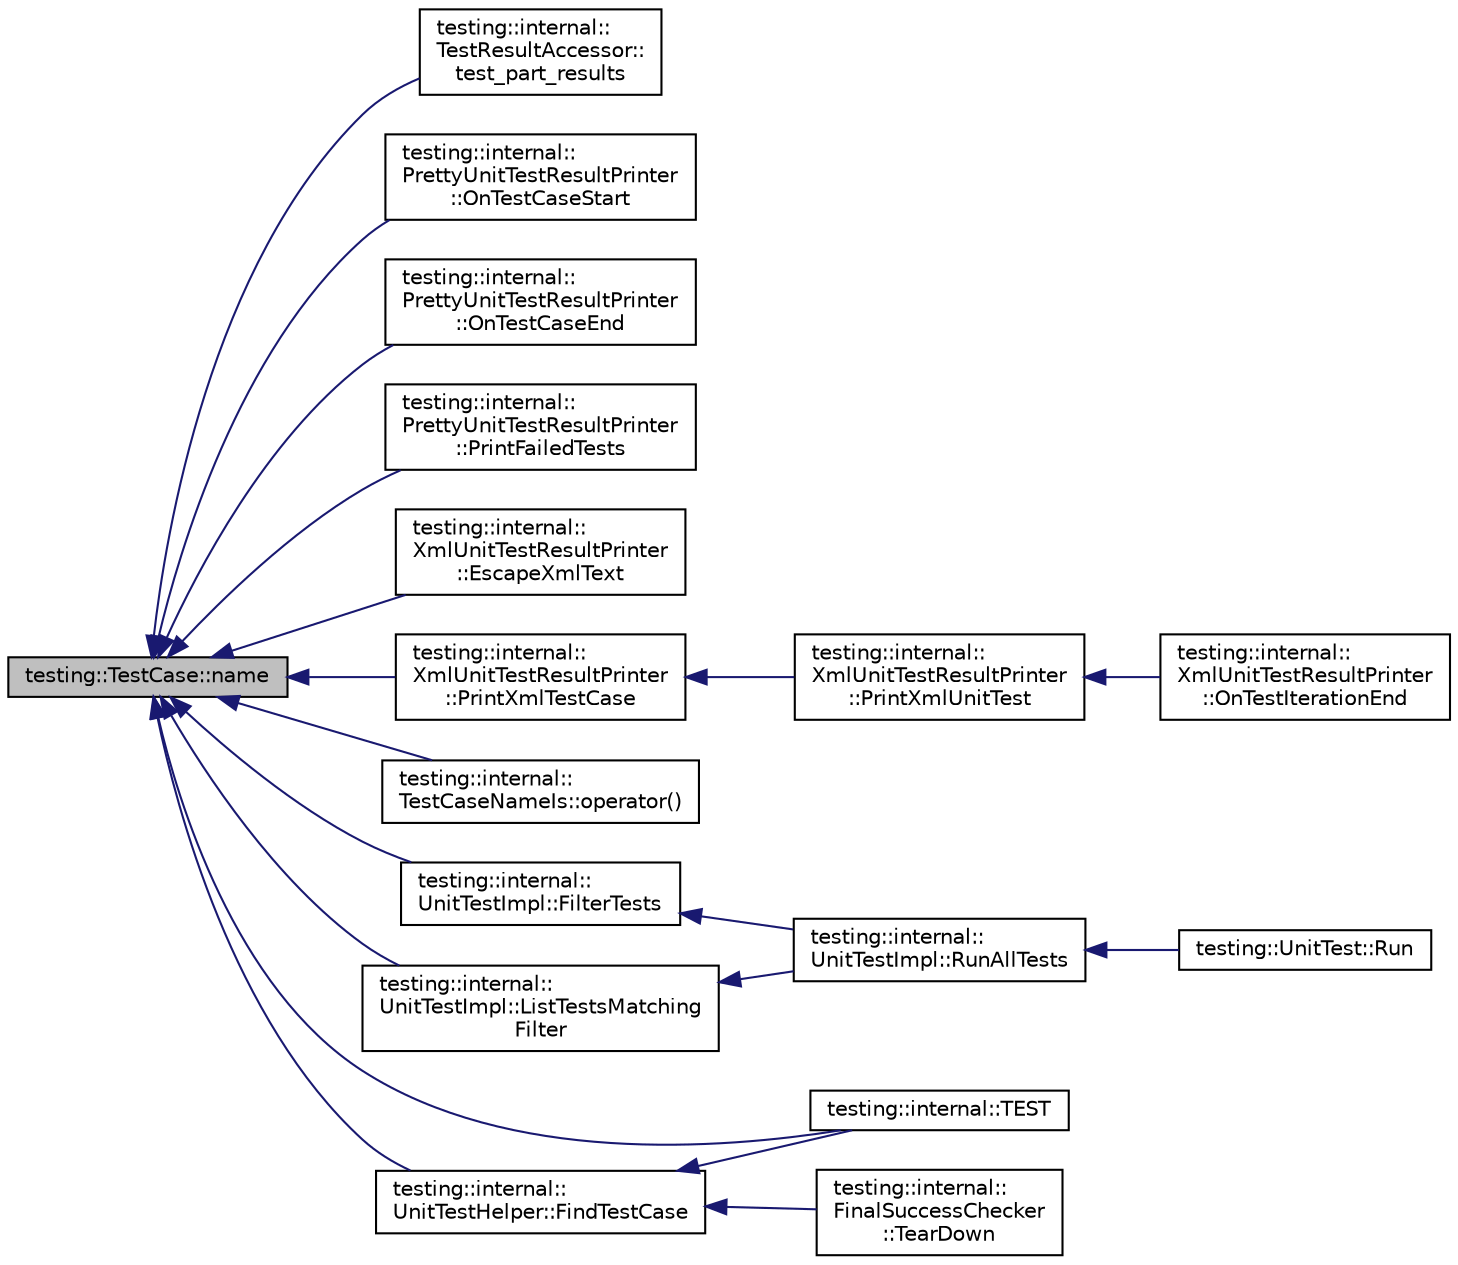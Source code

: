 digraph "testing::TestCase::name"
{
  edge [fontname="Helvetica",fontsize="10",labelfontname="Helvetica",labelfontsize="10"];
  node [fontname="Helvetica",fontsize="10",shape=record];
  rankdir="LR";
  Node83 [label="testing::TestCase::name",height=0.2,width=0.4,color="black", fillcolor="grey75", style="filled", fontcolor="black"];
  Node83 -> Node84 [dir="back",color="midnightblue",fontsize="10",style="solid",fontname="Helvetica"];
  Node84 [label="testing::internal::\lTestResultAccessor::\ltest_part_results",height=0.2,width=0.4,color="black", fillcolor="white", style="filled",URL="$d3/d42/classtesting_1_1internal_1_1_test_result_accessor.html#a55d771904317c1b0cc380104d175f1db"];
  Node83 -> Node85 [dir="back",color="midnightblue",fontsize="10",style="solid",fontname="Helvetica"];
  Node85 [label="testing::internal::\lPrettyUnitTestResultPrinter\l::OnTestCaseStart",height=0.2,width=0.4,color="black", fillcolor="white", style="filled",URL="$d7/d8b/classtesting_1_1internal_1_1_pretty_unit_test_result_printer.html#adcb68c729565d4bcdf8418a52902c3de"];
  Node83 -> Node86 [dir="back",color="midnightblue",fontsize="10",style="solid",fontname="Helvetica"];
  Node86 [label="testing::internal::\lPrettyUnitTestResultPrinter\l::OnTestCaseEnd",height=0.2,width=0.4,color="black", fillcolor="white", style="filled",URL="$d7/d8b/classtesting_1_1internal_1_1_pretty_unit_test_result_printer.html#a7a62fe58fa6f6aace813eb62b31e5a51"];
  Node83 -> Node87 [dir="back",color="midnightblue",fontsize="10",style="solid",fontname="Helvetica"];
  Node87 [label="testing::internal::\lPrettyUnitTestResultPrinter\l::PrintFailedTests",height=0.2,width=0.4,color="black", fillcolor="white", style="filled",URL="$d7/d8b/classtesting_1_1internal_1_1_pretty_unit_test_result_printer.html#aca5a9dc08998948e293b307d931b3f86"];
  Node83 -> Node88 [dir="back",color="midnightblue",fontsize="10",style="solid",fontname="Helvetica"];
  Node88 [label="testing::internal::\lXmlUnitTestResultPrinter\l::EscapeXmlText",height=0.2,width=0.4,color="black", fillcolor="white", style="filled",URL="$d3/dc6/classtesting_1_1internal_1_1_xml_unit_test_result_printer.html#a934486bda28e7013f2d07520d5098a31"];
  Node83 -> Node89 [dir="back",color="midnightblue",fontsize="10",style="solid",fontname="Helvetica"];
  Node89 [label="testing::internal::\lXmlUnitTestResultPrinter\l::PrintXmlTestCase",height=0.2,width=0.4,color="black", fillcolor="white", style="filled",URL="$d3/dc6/classtesting_1_1internal_1_1_xml_unit_test_result_printer.html#a7f7accabeac896d4271f36d24ca02dba"];
  Node89 -> Node90 [dir="back",color="midnightblue",fontsize="10",style="solid",fontname="Helvetica"];
  Node90 [label="testing::internal::\lXmlUnitTestResultPrinter\l::PrintXmlUnitTest",height=0.2,width=0.4,color="black", fillcolor="white", style="filled",URL="$d3/dc6/classtesting_1_1internal_1_1_xml_unit_test_result_printer.html#a3be1c8766241d0f34cdf59b45a52f73b"];
  Node90 -> Node91 [dir="back",color="midnightblue",fontsize="10",style="solid",fontname="Helvetica"];
  Node91 [label="testing::internal::\lXmlUnitTestResultPrinter\l::OnTestIterationEnd",height=0.2,width=0.4,color="black", fillcolor="white", style="filled",URL="$d3/dc6/classtesting_1_1internal_1_1_xml_unit_test_result_printer.html#a2ae986dd2f4f2aed31cc6f3bc8c56898"];
  Node83 -> Node92 [dir="back",color="midnightblue",fontsize="10",style="solid",fontname="Helvetica"];
  Node92 [label="testing::internal::\lTestCaseNameIs::operator()",height=0.2,width=0.4,color="black", fillcolor="white", style="filled",URL="$de/d6c/classtesting_1_1internal_1_1_test_case_name_is.html#aa96c4e9facbaa7043c8f0b34465d1eae"];
  Node83 -> Node93 [dir="back",color="midnightblue",fontsize="10",style="solid",fontname="Helvetica"];
  Node93 [label="testing::internal::\lUnitTestImpl::FilterTests",height=0.2,width=0.4,color="black", fillcolor="white", style="filled",URL="$d7/dda/classtesting_1_1internal_1_1_unit_test_impl.html#abd47e447f0c2557ed528db0350671bed"];
  Node93 -> Node94 [dir="back",color="midnightblue",fontsize="10",style="solid",fontname="Helvetica"];
  Node94 [label="testing::internal::\lUnitTestImpl::RunAllTests",height=0.2,width=0.4,color="black", fillcolor="white", style="filled",URL="$d7/dda/classtesting_1_1internal_1_1_unit_test_impl.html#a1fb6be9971f4768c4136a05aa9e7e375"];
  Node94 -> Node95 [dir="back",color="midnightblue",fontsize="10",style="solid",fontname="Helvetica"];
  Node95 [label="testing::UnitTest::Run",height=0.2,width=0.4,color="black", fillcolor="white", style="filled",URL="$d7/d47/classtesting_1_1_unit_test.html#a2febc800536b44500565f4c423f359d3"];
  Node83 -> Node96 [dir="back",color="midnightblue",fontsize="10",style="solid",fontname="Helvetica"];
  Node96 [label="testing::internal::\lUnitTestImpl::ListTestsMatching\lFilter",height=0.2,width=0.4,color="black", fillcolor="white", style="filled",URL="$d7/dda/classtesting_1_1internal_1_1_unit_test_impl.html#ad2cfedef41d3d29aad23c2c64214e6f3"];
  Node96 -> Node94 [dir="back",color="midnightblue",fontsize="10",style="solid",fontname="Helvetica"];
  Node83 -> Node97 [dir="back",color="midnightblue",fontsize="10",style="solid",fontname="Helvetica"];
  Node97 [label="testing::internal::\lUnitTestHelper::FindTestCase",height=0.2,width=0.4,color="black", fillcolor="white", style="filled",URL="$df/dcf/classtesting_1_1internal_1_1_unit_test_helper.html#a46303cbb7a6abb456f7b1350542113ac"];
  Node97 -> Node98 [dir="back",color="midnightblue",fontsize="10",style="solid",fontname="Helvetica"];
  Node98 [label="testing::internal::TEST",height=0.2,width=0.4,color="black", fillcolor="white", style="filled",URL="$d0/da7/namespacetesting_1_1internal.html#a33809333fe5b5f33c2bd56ddcdd1dbb6"];
  Node97 -> Node99 [dir="back",color="midnightblue",fontsize="10",style="solid",fontname="Helvetica"];
  Node99 [label="testing::internal::\lFinalSuccessChecker\l::TearDown",height=0.2,width=0.4,color="black", fillcolor="white", style="filled",URL="$dd/d88/classtesting_1_1internal_1_1_final_success_checker.html#a8f39d12a1f2bfe8c6c04b5c6749382c9"];
  Node83 -> Node98 [dir="back",color="midnightblue",fontsize="10",style="solid",fontname="Helvetica"];
}

